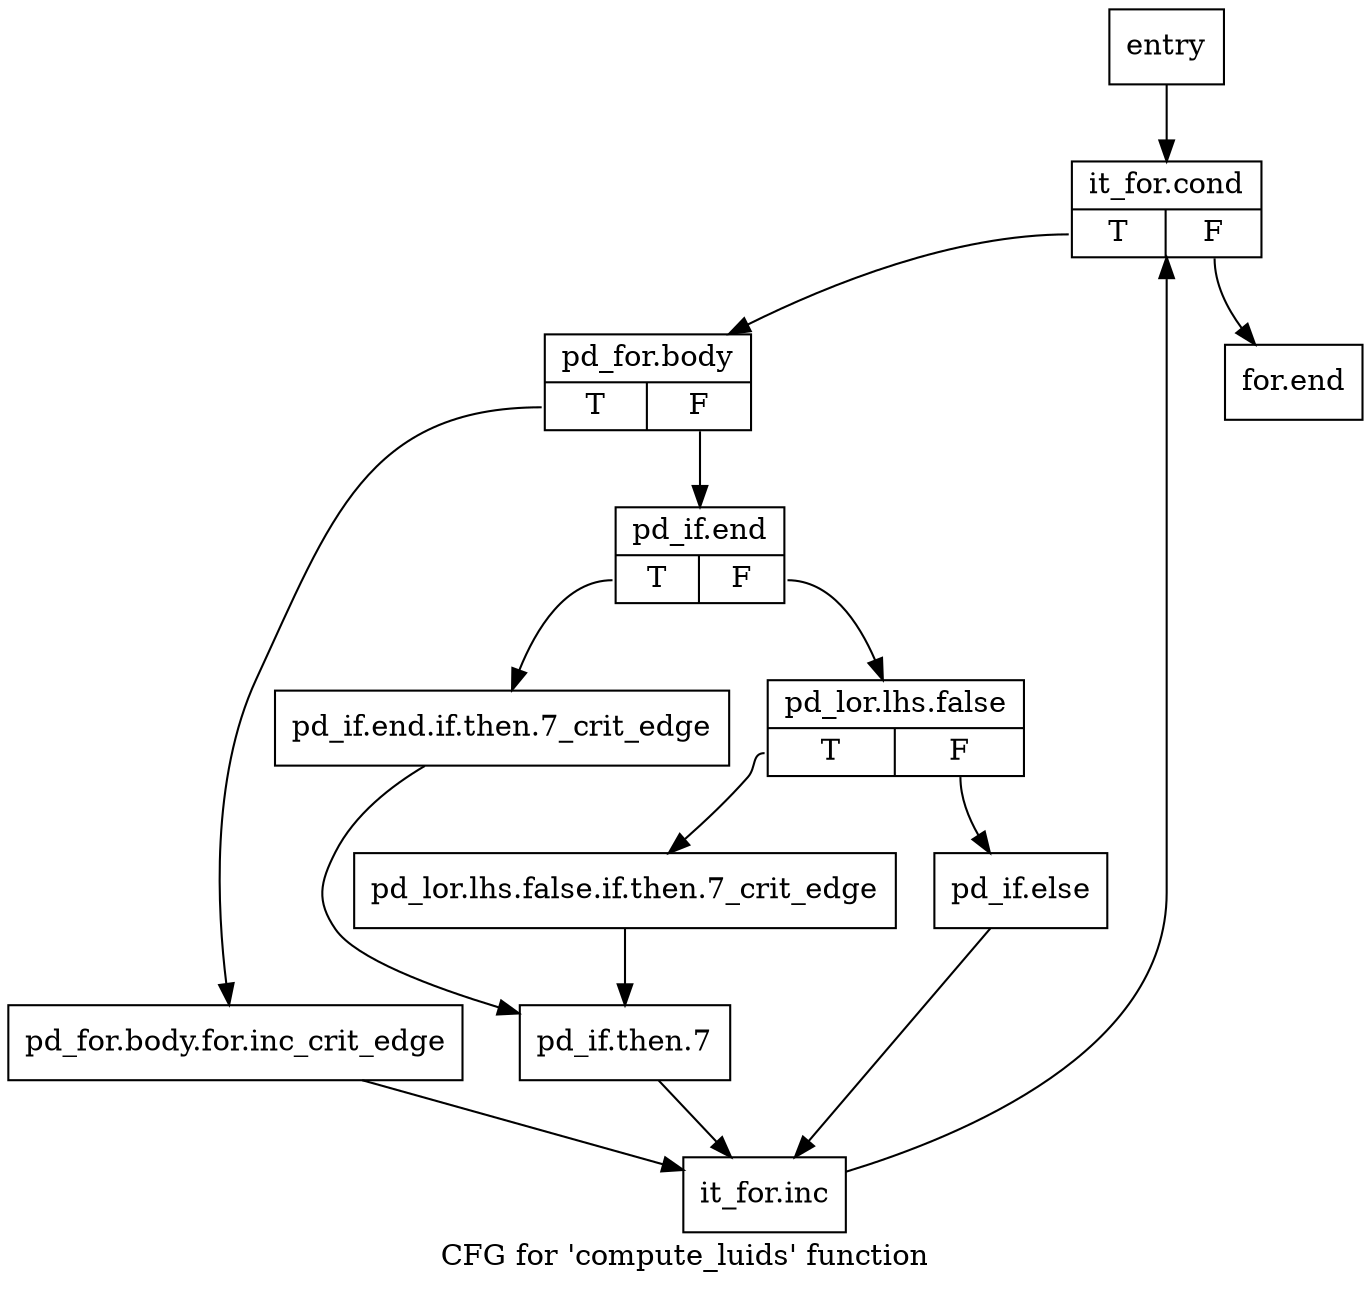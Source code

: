 digraph "CFG for 'compute_luids' function" {
	label="CFG for 'compute_luids' function";

	Node0x7ff10a0 [shape=record,label="{entry}"];
	Node0x7ff10a0 -> Node0x7ff10f0;
	Node0x7ff10f0 [shape=record,label="{it_for.cond|{<s0>T|<s1>F}}"];
	Node0x7ff10f0:s0 -> Node0x7ff1140;
	Node0x7ff10f0:s1 -> Node0x7ff1410;
	Node0x7ff1140 [shape=record,label="{pd_for.body|{<s0>T|<s1>F}}"];
	Node0x7ff1140:s0 -> Node0x7ff1190;
	Node0x7ff1140:s1 -> Node0x7ff11e0;
	Node0x7ff1190 [shape=record,label="{pd_for.body.for.inc_crit_edge}"];
	Node0x7ff1190 -> Node0x7ff13c0;
	Node0x7ff11e0 [shape=record,label="{pd_if.end|{<s0>T|<s1>F}}"];
	Node0x7ff11e0:s0 -> Node0x7ff1230;
	Node0x7ff11e0:s1 -> Node0x7ff1280;
	Node0x7ff1230 [shape=record,label="{pd_if.end.if.then.7_crit_edge}"];
	Node0x7ff1230 -> Node0x7ff1320;
	Node0x7ff1280 [shape=record,label="{pd_lor.lhs.false|{<s0>T|<s1>F}}"];
	Node0x7ff1280:s0 -> Node0x7ff12d0;
	Node0x7ff1280:s1 -> Node0x7ff1370;
	Node0x7ff12d0 [shape=record,label="{pd_lor.lhs.false.if.then.7_crit_edge}"];
	Node0x7ff12d0 -> Node0x7ff1320;
	Node0x7ff1320 [shape=record,label="{pd_if.then.7}"];
	Node0x7ff1320 -> Node0x7ff13c0;
	Node0x7ff1370 [shape=record,label="{pd_if.else}"];
	Node0x7ff1370 -> Node0x7ff13c0;
	Node0x7ff13c0 [shape=record,label="{it_for.inc}"];
	Node0x7ff13c0 -> Node0x7ff10f0;
	Node0x7ff1410 [shape=record,label="{for.end}"];
}
